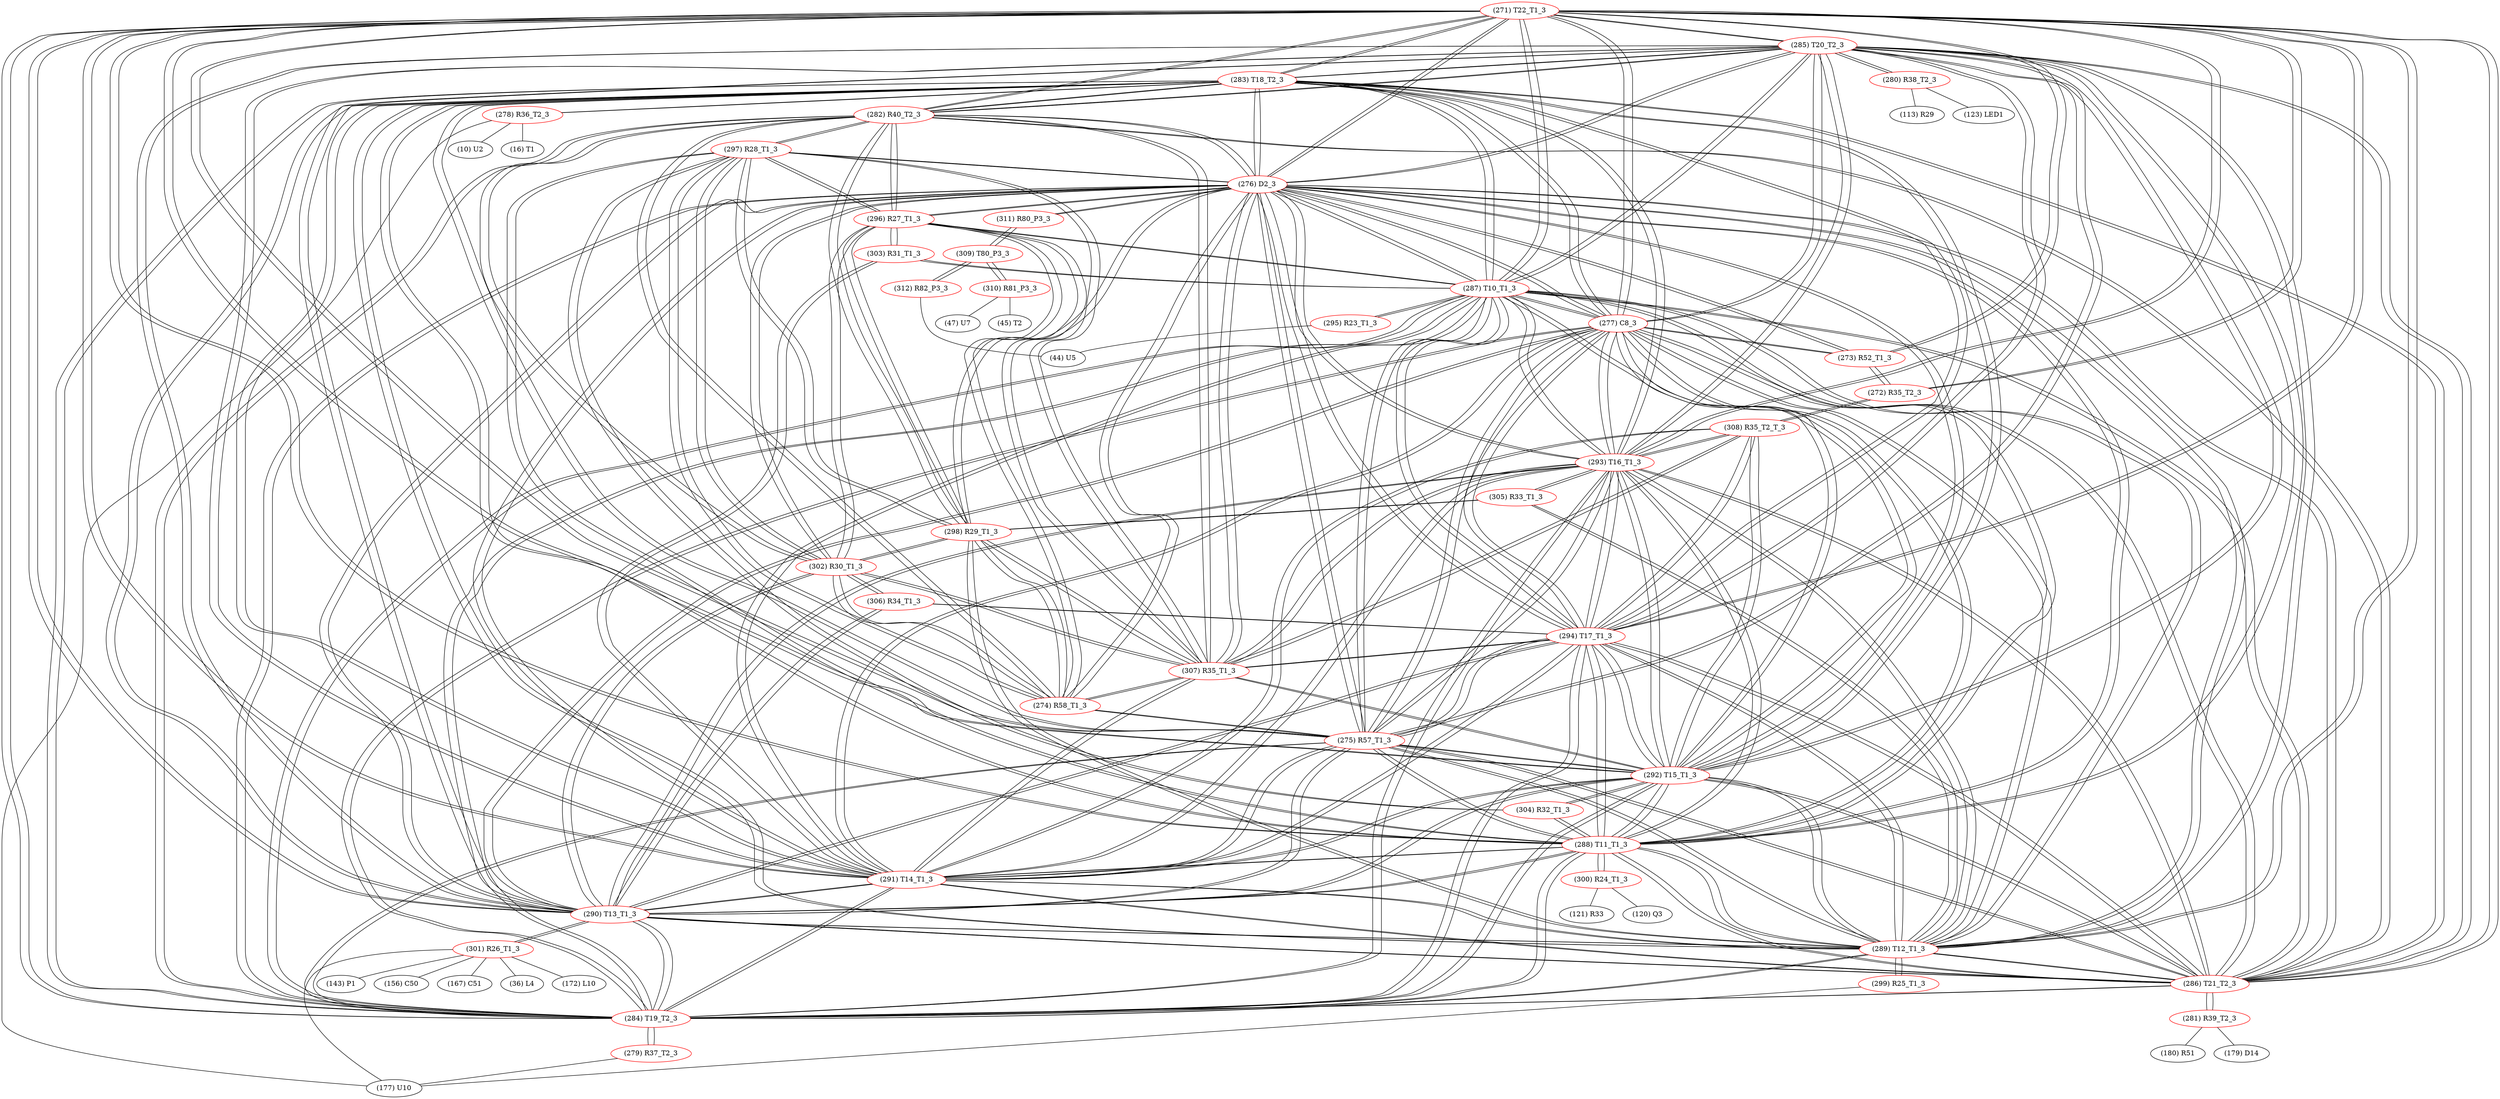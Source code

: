 graph {
	271 [label="(271) T22_T1_3" color=red]
	285 [label="(285) T20_T2_3"]
	283 [label="(283) T18_T2_3"]
	284 [label="(284) T19_T2_3"]
	286 [label="(286) T21_T2_3"]
	275 [label="(275) R57_T1_3"]
	276 [label="(276) D2_3"]
	288 [label="(288) T11_T1_3"]
	293 [label="(293) T16_T1_3"]
	294 [label="(294) T17_T1_3"]
	287 [label="(287) T10_T1_3"]
	289 [label="(289) T12_T1_3"]
	290 [label="(290) T13_T1_3"]
	291 [label="(291) T14_T1_3"]
	292 [label="(292) T15_T1_3"]
	277 [label="(277) C8_3"]
	282 [label="(282) R40_T2_3"]
	273 [label="(273) R52_T1_3"]
	272 [label="(272) R35_T2_3"]
	272 [label="(272) R35_T2_3" color=red]
	273 [label="(273) R52_T1_3"]
	271 [label="(271) T22_T1_3"]
	308 [label="(308) R35_T2_T_3"]
	273 [label="(273) R52_T1_3" color=red]
	276 [label="(276) D2_3"]
	277 [label="(277) C8_3"]
	272 [label="(272) R35_T2_3"]
	271 [label="(271) T22_T1_3"]
	274 [label="(274) R58_T1_3" color=red]
	275 [label="(275) R57_T1_3"]
	276 [label="(276) D2_3"]
	298 [label="(298) R29_T1_3"]
	307 [label="(307) R35_T1_3"]
	282 [label="(282) R40_T2_3"]
	302 [label="(302) R30_T1_3"]
	296 [label="(296) R27_T1_3"]
	297 [label="(297) R28_T1_3"]
	275 [label="(275) R57_T1_3" color=red]
	285 [label="(285) T20_T2_3"]
	283 [label="(283) T18_T2_3"]
	284 [label="(284) T19_T2_3"]
	286 [label="(286) T21_T2_3"]
	271 [label="(271) T22_T1_3"]
	276 [label="(276) D2_3"]
	288 [label="(288) T11_T1_3"]
	293 [label="(293) T16_T1_3"]
	294 [label="(294) T17_T1_3"]
	287 [label="(287) T10_T1_3"]
	289 [label="(289) T12_T1_3"]
	290 [label="(290) T13_T1_3"]
	291 [label="(291) T14_T1_3"]
	292 [label="(292) T15_T1_3"]
	277 [label="(277) C8_3"]
	274 [label="(274) R58_T1_3"]
	276 [label="(276) D2_3" color=red]
	285 [label="(285) T20_T2_3"]
	283 [label="(283) T18_T2_3"]
	284 [label="(284) T19_T2_3"]
	286 [label="(286) T21_T2_3"]
	275 [label="(275) R57_T1_3"]
	271 [label="(271) T22_T1_3"]
	288 [label="(288) T11_T1_3"]
	293 [label="(293) T16_T1_3"]
	294 [label="(294) T17_T1_3"]
	287 [label="(287) T10_T1_3"]
	289 [label="(289) T12_T1_3"]
	290 [label="(290) T13_T1_3"]
	291 [label="(291) T14_T1_3"]
	292 [label="(292) T15_T1_3"]
	277 [label="(277) C8_3"]
	273 [label="(273) R52_T1_3"]
	274 [label="(274) R58_T1_3"]
	298 [label="(298) R29_T1_3"]
	307 [label="(307) R35_T1_3"]
	282 [label="(282) R40_T2_3"]
	302 [label="(302) R30_T1_3"]
	296 [label="(296) R27_T1_3"]
	297 [label="(297) R28_T1_3"]
	311 [label="(311) R80_P3_3"]
	277 [label="(277) C8_3" color=red]
	285 [label="(285) T20_T2_3"]
	283 [label="(283) T18_T2_3"]
	284 [label="(284) T19_T2_3"]
	286 [label="(286) T21_T2_3"]
	275 [label="(275) R57_T1_3"]
	271 [label="(271) T22_T1_3"]
	276 [label="(276) D2_3"]
	288 [label="(288) T11_T1_3"]
	293 [label="(293) T16_T1_3"]
	294 [label="(294) T17_T1_3"]
	287 [label="(287) T10_T1_3"]
	289 [label="(289) T12_T1_3"]
	290 [label="(290) T13_T1_3"]
	291 [label="(291) T14_T1_3"]
	292 [label="(292) T15_T1_3"]
	273 [label="(273) R52_T1_3"]
	278 [label="(278) R36_T2_3" color=red]
	177 [label="(177) U10"]
	10 [label="(10) U2"]
	16 [label="(16) T1"]
	283 [label="(283) T18_T2_3"]
	279 [label="(279) R37_T2_3" color=red]
	177 [label="(177) U10"]
	284 [label="(284) T19_T2_3"]
	280 [label="(280) R38_T2_3" color=red]
	123 [label="(123) LED1"]
	113 [label="(113) R29"]
	285 [label="(285) T20_T2_3"]
	281 [label="(281) R39_T2_3" color=red]
	180 [label="(180) R51"]
	179 [label="(179) D14"]
	286 [label="(286) T21_T2_3"]
	282 [label="(282) R40_T2_3" color=red]
	298 [label="(298) R29_T1_3"]
	307 [label="(307) R35_T1_3"]
	302 [label="(302) R30_T1_3"]
	276 [label="(276) D2_3"]
	274 [label="(274) R58_T1_3"]
	296 [label="(296) R27_T1_3"]
	297 [label="(297) R28_T1_3"]
	271 [label="(271) T22_T1_3"]
	284 [label="(284) T19_T2_3"]
	283 [label="(283) T18_T2_3"]
	286 [label="(286) T21_T2_3"]
	285 [label="(285) T20_T2_3"]
	283 [label="(283) T18_T2_3" color=red]
	285 [label="(285) T20_T2_3"]
	284 [label="(284) T19_T2_3"]
	286 [label="(286) T21_T2_3"]
	275 [label="(275) R57_T1_3"]
	271 [label="(271) T22_T1_3"]
	276 [label="(276) D2_3"]
	288 [label="(288) T11_T1_3"]
	293 [label="(293) T16_T1_3"]
	294 [label="(294) T17_T1_3"]
	287 [label="(287) T10_T1_3"]
	289 [label="(289) T12_T1_3"]
	290 [label="(290) T13_T1_3"]
	291 [label="(291) T14_T1_3"]
	292 [label="(292) T15_T1_3"]
	277 [label="(277) C8_3"]
	282 [label="(282) R40_T2_3"]
	278 [label="(278) R36_T2_3"]
	284 [label="(284) T19_T2_3" color=red]
	285 [label="(285) T20_T2_3"]
	283 [label="(283) T18_T2_3"]
	286 [label="(286) T21_T2_3"]
	275 [label="(275) R57_T1_3"]
	271 [label="(271) T22_T1_3"]
	276 [label="(276) D2_3"]
	288 [label="(288) T11_T1_3"]
	293 [label="(293) T16_T1_3"]
	294 [label="(294) T17_T1_3"]
	287 [label="(287) T10_T1_3"]
	289 [label="(289) T12_T1_3"]
	290 [label="(290) T13_T1_3"]
	291 [label="(291) T14_T1_3"]
	292 [label="(292) T15_T1_3"]
	277 [label="(277) C8_3"]
	282 [label="(282) R40_T2_3"]
	279 [label="(279) R37_T2_3"]
	285 [label="(285) T20_T2_3" color=red]
	283 [label="(283) T18_T2_3"]
	284 [label="(284) T19_T2_3"]
	286 [label="(286) T21_T2_3"]
	275 [label="(275) R57_T1_3"]
	271 [label="(271) T22_T1_3"]
	276 [label="(276) D2_3"]
	288 [label="(288) T11_T1_3"]
	293 [label="(293) T16_T1_3"]
	294 [label="(294) T17_T1_3"]
	287 [label="(287) T10_T1_3"]
	289 [label="(289) T12_T1_3"]
	290 [label="(290) T13_T1_3"]
	291 [label="(291) T14_T1_3"]
	292 [label="(292) T15_T1_3"]
	277 [label="(277) C8_3"]
	282 [label="(282) R40_T2_3"]
	280 [label="(280) R38_T2_3"]
	286 [label="(286) T21_T2_3" color=red]
	285 [label="(285) T20_T2_3"]
	283 [label="(283) T18_T2_3"]
	284 [label="(284) T19_T2_3"]
	275 [label="(275) R57_T1_3"]
	271 [label="(271) T22_T1_3"]
	276 [label="(276) D2_3"]
	288 [label="(288) T11_T1_3"]
	293 [label="(293) T16_T1_3"]
	294 [label="(294) T17_T1_3"]
	287 [label="(287) T10_T1_3"]
	289 [label="(289) T12_T1_3"]
	290 [label="(290) T13_T1_3"]
	291 [label="(291) T14_T1_3"]
	292 [label="(292) T15_T1_3"]
	277 [label="(277) C8_3"]
	282 [label="(282) R40_T2_3"]
	281 [label="(281) R39_T2_3"]
	287 [label="(287) T10_T1_3" color=red]
	285 [label="(285) T20_T2_3"]
	283 [label="(283) T18_T2_3"]
	284 [label="(284) T19_T2_3"]
	286 [label="(286) T21_T2_3"]
	275 [label="(275) R57_T1_3"]
	271 [label="(271) T22_T1_3"]
	276 [label="(276) D2_3"]
	288 [label="(288) T11_T1_3"]
	293 [label="(293) T16_T1_3"]
	294 [label="(294) T17_T1_3"]
	289 [label="(289) T12_T1_3"]
	290 [label="(290) T13_T1_3"]
	291 [label="(291) T14_T1_3"]
	292 [label="(292) T15_T1_3"]
	277 [label="(277) C8_3"]
	295 [label="(295) R23_T1_3"]
	303 [label="(303) R31_T1_3"]
	296 [label="(296) R27_T1_3"]
	288 [label="(288) T11_T1_3" color=red]
	285 [label="(285) T20_T2_3"]
	283 [label="(283) T18_T2_3"]
	284 [label="(284) T19_T2_3"]
	286 [label="(286) T21_T2_3"]
	275 [label="(275) R57_T1_3"]
	271 [label="(271) T22_T1_3"]
	276 [label="(276) D2_3"]
	293 [label="(293) T16_T1_3"]
	294 [label="(294) T17_T1_3"]
	287 [label="(287) T10_T1_3"]
	289 [label="(289) T12_T1_3"]
	290 [label="(290) T13_T1_3"]
	291 [label="(291) T14_T1_3"]
	292 [label="(292) T15_T1_3"]
	277 [label="(277) C8_3"]
	300 [label="(300) R24_T1_3"]
	304 [label="(304) R32_T1_3"]
	297 [label="(297) R28_T1_3"]
	289 [label="(289) T12_T1_3" color=red]
	285 [label="(285) T20_T2_3"]
	283 [label="(283) T18_T2_3"]
	284 [label="(284) T19_T2_3"]
	286 [label="(286) T21_T2_3"]
	275 [label="(275) R57_T1_3"]
	271 [label="(271) T22_T1_3"]
	276 [label="(276) D2_3"]
	288 [label="(288) T11_T1_3"]
	293 [label="(293) T16_T1_3"]
	294 [label="(294) T17_T1_3"]
	287 [label="(287) T10_T1_3"]
	290 [label="(290) T13_T1_3"]
	291 [label="(291) T14_T1_3"]
	292 [label="(292) T15_T1_3"]
	277 [label="(277) C8_3"]
	305 [label="(305) R33_T1_3"]
	298 [label="(298) R29_T1_3"]
	299 [label="(299) R25_T1_3"]
	290 [label="(290) T13_T1_3" color=red]
	285 [label="(285) T20_T2_3"]
	283 [label="(283) T18_T2_3"]
	284 [label="(284) T19_T2_3"]
	286 [label="(286) T21_T2_3"]
	275 [label="(275) R57_T1_3"]
	271 [label="(271) T22_T1_3"]
	276 [label="(276) D2_3"]
	288 [label="(288) T11_T1_3"]
	293 [label="(293) T16_T1_3"]
	294 [label="(294) T17_T1_3"]
	287 [label="(287) T10_T1_3"]
	289 [label="(289) T12_T1_3"]
	291 [label="(291) T14_T1_3"]
	292 [label="(292) T15_T1_3"]
	277 [label="(277) C8_3"]
	302 [label="(302) R30_T1_3"]
	306 [label="(306) R34_T1_3"]
	301 [label="(301) R26_T1_3"]
	291 [label="(291) T14_T1_3" color=red]
	285 [label="(285) T20_T2_3"]
	283 [label="(283) T18_T2_3"]
	284 [label="(284) T19_T2_3"]
	286 [label="(286) T21_T2_3"]
	275 [label="(275) R57_T1_3"]
	271 [label="(271) T22_T1_3"]
	276 [label="(276) D2_3"]
	288 [label="(288) T11_T1_3"]
	293 [label="(293) T16_T1_3"]
	294 [label="(294) T17_T1_3"]
	287 [label="(287) T10_T1_3"]
	289 [label="(289) T12_T1_3"]
	290 [label="(290) T13_T1_3"]
	292 [label="(292) T15_T1_3"]
	277 [label="(277) C8_3"]
	307 [label="(307) R35_T1_3"]
	308 [label="(308) R35_T2_T_3"]
	303 [label="(303) R31_T1_3"]
	292 [label="(292) T15_T1_3" color=red]
	285 [label="(285) T20_T2_3"]
	283 [label="(283) T18_T2_3"]
	284 [label="(284) T19_T2_3"]
	286 [label="(286) T21_T2_3"]
	275 [label="(275) R57_T1_3"]
	271 [label="(271) T22_T1_3"]
	276 [label="(276) D2_3"]
	288 [label="(288) T11_T1_3"]
	293 [label="(293) T16_T1_3"]
	294 [label="(294) T17_T1_3"]
	287 [label="(287) T10_T1_3"]
	289 [label="(289) T12_T1_3"]
	290 [label="(290) T13_T1_3"]
	291 [label="(291) T14_T1_3"]
	277 [label="(277) C8_3"]
	307 [label="(307) R35_T1_3"]
	308 [label="(308) R35_T2_T_3"]
	304 [label="(304) R32_T1_3"]
	293 [label="(293) T16_T1_3" color=red]
	285 [label="(285) T20_T2_3"]
	283 [label="(283) T18_T2_3"]
	284 [label="(284) T19_T2_3"]
	286 [label="(286) T21_T2_3"]
	275 [label="(275) R57_T1_3"]
	271 [label="(271) T22_T1_3"]
	276 [label="(276) D2_3"]
	288 [label="(288) T11_T1_3"]
	294 [label="(294) T17_T1_3"]
	287 [label="(287) T10_T1_3"]
	289 [label="(289) T12_T1_3"]
	290 [label="(290) T13_T1_3"]
	291 [label="(291) T14_T1_3"]
	292 [label="(292) T15_T1_3"]
	277 [label="(277) C8_3"]
	307 [label="(307) R35_T1_3"]
	308 [label="(308) R35_T2_T_3"]
	305 [label="(305) R33_T1_3"]
	294 [label="(294) T17_T1_3" color=red]
	285 [label="(285) T20_T2_3"]
	283 [label="(283) T18_T2_3"]
	284 [label="(284) T19_T2_3"]
	286 [label="(286) T21_T2_3"]
	275 [label="(275) R57_T1_3"]
	271 [label="(271) T22_T1_3"]
	276 [label="(276) D2_3"]
	288 [label="(288) T11_T1_3"]
	293 [label="(293) T16_T1_3"]
	287 [label="(287) T10_T1_3"]
	289 [label="(289) T12_T1_3"]
	290 [label="(290) T13_T1_3"]
	291 [label="(291) T14_T1_3"]
	292 [label="(292) T15_T1_3"]
	277 [label="(277) C8_3"]
	307 [label="(307) R35_T1_3"]
	308 [label="(308) R35_T2_T_3"]
	306 [label="(306) R34_T1_3"]
	295 [label="(295) R23_T1_3" color=red]
	44 [label="(44) U5"]
	287 [label="(287) T10_T1_3"]
	296 [label="(296) R27_T1_3" color=red]
	298 [label="(298) R29_T1_3"]
	307 [label="(307) R35_T1_3"]
	282 [label="(282) R40_T2_3"]
	302 [label="(302) R30_T1_3"]
	276 [label="(276) D2_3"]
	274 [label="(274) R58_T1_3"]
	297 [label="(297) R28_T1_3"]
	287 [label="(287) T10_T1_3"]
	303 [label="(303) R31_T1_3"]
	297 [label="(297) R28_T1_3" color=red]
	298 [label="(298) R29_T1_3"]
	307 [label="(307) R35_T1_3"]
	282 [label="(282) R40_T2_3"]
	302 [label="(302) R30_T1_3"]
	276 [label="(276) D2_3"]
	274 [label="(274) R58_T1_3"]
	296 [label="(296) R27_T1_3"]
	304 [label="(304) R32_T1_3"]
	288 [label="(288) T11_T1_3"]
	298 [label="(298) R29_T1_3" color=red]
	307 [label="(307) R35_T1_3"]
	282 [label="(282) R40_T2_3"]
	302 [label="(302) R30_T1_3"]
	276 [label="(276) D2_3"]
	274 [label="(274) R58_T1_3"]
	296 [label="(296) R27_T1_3"]
	297 [label="(297) R28_T1_3"]
	305 [label="(305) R33_T1_3"]
	289 [label="(289) T12_T1_3"]
	299 [label="(299) R25_T1_3" color=red]
	177 [label="(177) U10"]
	289 [label="(289) T12_T1_3"]
	300 [label="(300) R24_T1_3" color=red]
	120 [label="(120) Q3"]
	121 [label="(121) R33"]
	288 [label="(288) T11_T1_3"]
	301 [label="(301) R26_T1_3" color=red]
	36 [label="(36) L4"]
	172 [label="(172) L10"]
	177 [label="(177) U10"]
	143 [label="(143) P1"]
	156 [label="(156) C50"]
	167 [label="(167) C51"]
	290 [label="(290) T13_T1_3"]
	302 [label="(302) R30_T1_3" color=red]
	298 [label="(298) R29_T1_3"]
	307 [label="(307) R35_T1_3"]
	282 [label="(282) R40_T2_3"]
	276 [label="(276) D2_3"]
	274 [label="(274) R58_T1_3"]
	296 [label="(296) R27_T1_3"]
	297 [label="(297) R28_T1_3"]
	306 [label="(306) R34_T1_3"]
	290 [label="(290) T13_T1_3"]
	303 [label="(303) R31_T1_3" color=red]
	287 [label="(287) T10_T1_3"]
	296 [label="(296) R27_T1_3"]
	291 [label="(291) T14_T1_3"]
	304 [label="(304) R32_T1_3" color=red]
	292 [label="(292) T15_T1_3"]
	297 [label="(297) R28_T1_3"]
	288 [label="(288) T11_T1_3"]
	305 [label="(305) R33_T1_3" color=red]
	293 [label="(293) T16_T1_3"]
	298 [label="(298) R29_T1_3"]
	289 [label="(289) T12_T1_3"]
	306 [label="(306) R34_T1_3" color=red]
	294 [label="(294) T17_T1_3"]
	302 [label="(302) R30_T1_3"]
	290 [label="(290) T13_T1_3"]
	307 [label="(307) R35_T1_3" color=red]
	298 [label="(298) R29_T1_3"]
	282 [label="(282) R40_T2_3"]
	302 [label="(302) R30_T1_3"]
	276 [label="(276) D2_3"]
	274 [label="(274) R58_T1_3"]
	296 [label="(296) R27_T1_3"]
	297 [label="(297) R28_T1_3"]
	293 [label="(293) T16_T1_3"]
	292 [label="(292) T15_T1_3"]
	291 [label="(291) T14_T1_3"]
	294 [label="(294) T17_T1_3"]
	308 [label="(308) R35_T2_T_3"]
	308 [label="(308) R35_T2_T_3" color=red]
	293 [label="(293) T16_T1_3"]
	292 [label="(292) T15_T1_3"]
	307 [label="(307) R35_T1_3"]
	291 [label="(291) T14_T1_3"]
	294 [label="(294) T17_T1_3"]
	272 [label="(272) R35_T2_3"]
	309 [label="(309) T80_P3_3" color=red]
	310 [label="(310) R81_P3_3"]
	312 [label="(312) R82_P3_3"]
	311 [label="(311) R80_P3_3"]
	310 [label="(310) R81_P3_3" color=red]
	45 [label="(45) T2"]
	47 [label="(47) U7"]
	309 [label="(309) T80_P3_3"]
	311 [label="(311) R80_P3_3" color=red]
	276 [label="(276) D2_3"]
	309 [label="(309) T80_P3_3"]
	312 [label="(312) R82_P3_3" color=red]
	44 [label="(44) U5"]
	309 [label="(309) T80_P3_3"]
	271 -- 285
	271 -- 283
	271 -- 284
	271 -- 286
	271 -- 275
	271 -- 276
	271 -- 288
	271 -- 293
	271 -- 294
	271 -- 287
	271 -- 289
	271 -- 290
	271 -- 291
	271 -- 292
	271 -- 277
	271 -- 282
	271 -- 273
	271 -- 272
	272 -- 273
	272 -- 271
	272 -- 308
	273 -- 276
	273 -- 277
	273 -- 272
	273 -- 271
	274 -- 275
	274 -- 276
	274 -- 298
	274 -- 307
	274 -- 282
	274 -- 302
	274 -- 296
	274 -- 297
	275 -- 285
	275 -- 283
	275 -- 284
	275 -- 286
	275 -- 271
	275 -- 276
	275 -- 288
	275 -- 293
	275 -- 294
	275 -- 287
	275 -- 289
	275 -- 290
	275 -- 291
	275 -- 292
	275 -- 277
	275 -- 274
	276 -- 285
	276 -- 283
	276 -- 284
	276 -- 286
	276 -- 275
	276 -- 271
	276 -- 288
	276 -- 293
	276 -- 294
	276 -- 287
	276 -- 289
	276 -- 290
	276 -- 291
	276 -- 292
	276 -- 277
	276 -- 273
	276 -- 274
	276 -- 298
	276 -- 307
	276 -- 282
	276 -- 302
	276 -- 296
	276 -- 297
	276 -- 311
	277 -- 285
	277 -- 283
	277 -- 284
	277 -- 286
	277 -- 275
	277 -- 271
	277 -- 276
	277 -- 288
	277 -- 293
	277 -- 294
	277 -- 287
	277 -- 289
	277 -- 290
	277 -- 291
	277 -- 292
	277 -- 273
	278 -- 177
	278 -- 10
	278 -- 16
	278 -- 283
	279 -- 177
	279 -- 284
	280 -- 123
	280 -- 113
	280 -- 285
	281 -- 180
	281 -- 179
	281 -- 286
	282 -- 298
	282 -- 307
	282 -- 302
	282 -- 276
	282 -- 274
	282 -- 296
	282 -- 297
	282 -- 271
	282 -- 284
	282 -- 283
	282 -- 286
	282 -- 285
	283 -- 285
	283 -- 284
	283 -- 286
	283 -- 275
	283 -- 271
	283 -- 276
	283 -- 288
	283 -- 293
	283 -- 294
	283 -- 287
	283 -- 289
	283 -- 290
	283 -- 291
	283 -- 292
	283 -- 277
	283 -- 282
	283 -- 278
	284 -- 285
	284 -- 283
	284 -- 286
	284 -- 275
	284 -- 271
	284 -- 276
	284 -- 288
	284 -- 293
	284 -- 294
	284 -- 287
	284 -- 289
	284 -- 290
	284 -- 291
	284 -- 292
	284 -- 277
	284 -- 282
	284 -- 279
	285 -- 283
	285 -- 284
	285 -- 286
	285 -- 275
	285 -- 271
	285 -- 276
	285 -- 288
	285 -- 293
	285 -- 294
	285 -- 287
	285 -- 289
	285 -- 290
	285 -- 291
	285 -- 292
	285 -- 277
	285 -- 282
	285 -- 280
	286 -- 285
	286 -- 283
	286 -- 284
	286 -- 275
	286 -- 271
	286 -- 276
	286 -- 288
	286 -- 293
	286 -- 294
	286 -- 287
	286 -- 289
	286 -- 290
	286 -- 291
	286 -- 292
	286 -- 277
	286 -- 282
	286 -- 281
	287 -- 285
	287 -- 283
	287 -- 284
	287 -- 286
	287 -- 275
	287 -- 271
	287 -- 276
	287 -- 288
	287 -- 293
	287 -- 294
	287 -- 289
	287 -- 290
	287 -- 291
	287 -- 292
	287 -- 277
	287 -- 295
	287 -- 303
	287 -- 296
	288 -- 285
	288 -- 283
	288 -- 284
	288 -- 286
	288 -- 275
	288 -- 271
	288 -- 276
	288 -- 293
	288 -- 294
	288 -- 287
	288 -- 289
	288 -- 290
	288 -- 291
	288 -- 292
	288 -- 277
	288 -- 300
	288 -- 304
	288 -- 297
	289 -- 285
	289 -- 283
	289 -- 284
	289 -- 286
	289 -- 275
	289 -- 271
	289 -- 276
	289 -- 288
	289 -- 293
	289 -- 294
	289 -- 287
	289 -- 290
	289 -- 291
	289 -- 292
	289 -- 277
	289 -- 305
	289 -- 298
	289 -- 299
	290 -- 285
	290 -- 283
	290 -- 284
	290 -- 286
	290 -- 275
	290 -- 271
	290 -- 276
	290 -- 288
	290 -- 293
	290 -- 294
	290 -- 287
	290 -- 289
	290 -- 291
	290 -- 292
	290 -- 277
	290 -- 302
	290 -- 306
	290 -- 301
	291 -- 285
	291 -- 283
	291 -- 284
	291 -- 286
	291 -- 275
	291 -- 271
	291 -- 276
	291 -- 288
	291 -- 293
	291 -- 294
	291 -- 287
	291 -- 289
	291 -- 290
	291 -- 292
	291 -- 277
	291 -- 307
	291 -- 308
	291 -- 303
	292 -- 285
	292 -- 283
	292 -- 284
	292 -- 286
	292 -- 275
	292 -- 271
	292 -- 276
	292 -- 288
	292 -- 293
	292 -- 294
	292 -- 287
	292 -- 289
	292 -- 290
	292 -- 291
	292 -- 277
	292 -- 307
	292 -- 308
	292 -- 304
	293 -- 285
	293 -- 283
	293 -- 284
	293 -- 286
	293 -- 275
	293 -- 271
	293 -- 276
	293 -- 288
	293 -- 294
	293 -- 287
	293 -- 289
	293 -- 290
	293 -- 291
	293 -- 292
	293 -- 277
	293 -- 307
	293 -- 308
	293 -- 305
	294 -- 285
	294 -- 283
	294 -- 284
	294 -- 286
	294 -- 275
	294 -- 271
	294 -- 276
	294 -- 288
	294 -- 293
	294 -- 287
	294 -- 289
	294 -- 290
	294 -- 291
	294 -- 292
	294 -- 277
	294 -- 307
	294 -- 308
	294 -- 306
	295 -- 44
	295 -- 287
	296 -- 298
	296 -- 307
	296 -- 282
	296 -- 302
	296 -- 276
	296 -- 274
	296 -- 297
	296 -- 287
	296 -- 303
	297 -- 298
	297 -- 307
	297 -- 282
	297 -- 302
	297 -- 276
	297 -- 274
	297 -- 296
	297 -- 304
	297 -- 288
	298 -- 307
	298 -- 282
	298 -- 302
	298 -- 276
	298 -- 274
	298 -- 296
	298 -- 297
	298 -- 305
	298 -- 289
	299 -- 177
	299 -- 289
	300 -- 120
	300 -- 121
	300 -- 288
	301 -- 36
	301 -- 172
	301 -- 177
	301 -- 143
	301 -- 156
	301 -- 167
	301 -- 290
	302 -- 298
	302 -- 307
	302 -- 282
	302 -- 276
	302 -- 274
	302 -- 296
	302 -- 297
	302 -- 306
	302 -- 290
	303 -- 287
	303 -- 296
	303 -- 291
	304 -- 292
	304 -- 297
	304 -- 288
	305 -- 293
	305 -- 298
	305 -- 289
	306 -- 294
	306 -- 302
	306 -- 290
	307 -- 298
	307 -- 282
	307 -- 302
	307 -- 276
	307 -- 274
	307 -- 296
	307 -- 297
	307 -- 293
	307 -- 292
	307 -- 291
	307 -- 294
	307 -- 308
	308 -- 293
	308 -- 292
	308 -- 307
	308 -- 291
	308 -- 294
	308 -- 272
	309 -- 310
	309 -- 312
	309 -- 311
	310 -- 45
	310 -- 47
	310 -- 309
	311 -- 276
	311 -- 309
	312 -- 44
	312 -- 309
}